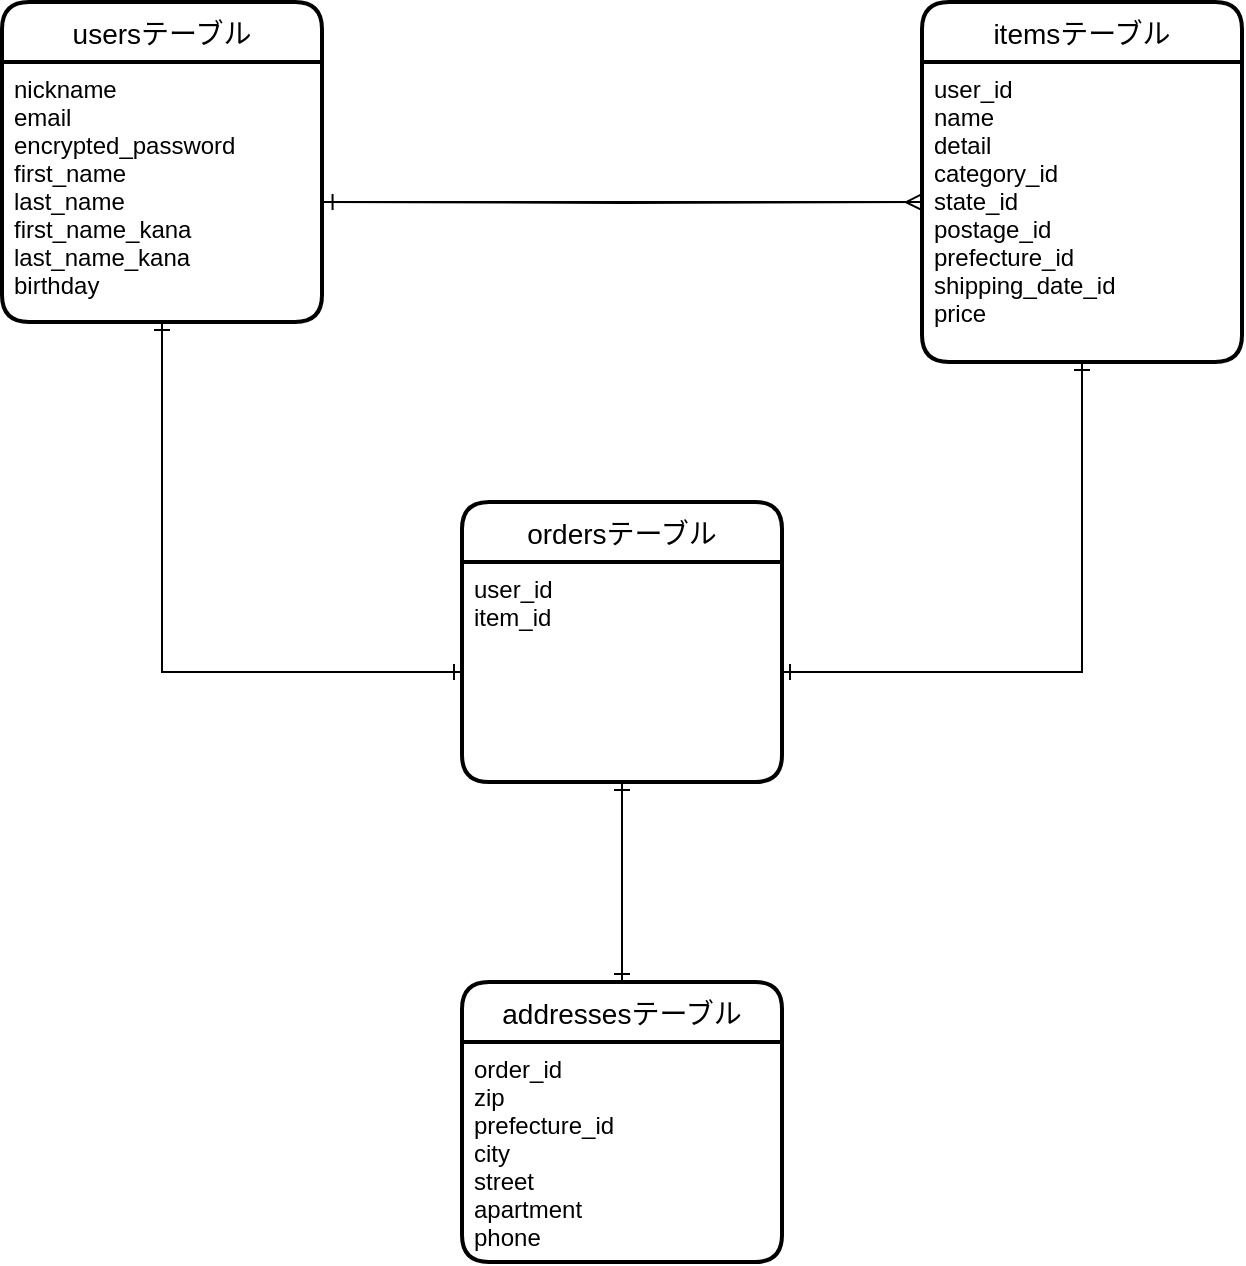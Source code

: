 <mxfile version="13.6.5">
    <diagram id="Nl3CdsZaTAUpqG9RzC-W" name="ページ1">
        <mxGraphModel dx="799" dy="666" grid="1" gridSize="10" guides="1" tooltips="1" connect="1" arrows="1" fold="1" page="1" pageScale="1" pageWidth="827" pageHeight="1169" math="0" shadow="0">
            <root>
                <mxCell id="0"/>
                <mxCell id="1" parent="0"/>
                <mxCell id="2" value="usersテーブル" style="swimlane;childLayout=stackLayout;horizontal=1;startSize=30;horizontalStack=0;rounded=1;fontSize=14;fontStyle=0;strokeWidth=2;resizeParent=0;resizeLast=1;shadow=0;dashed=0;align=center;" vertex="1" parent="1">
                    <mxGeometry x="60" y="50" width="160" height="160" as="geometry"/>
                </mxCell>
                <mxCell id="3" value="nickname         &#10;email           &#10;encrypted_password            &#10;first_name     &#10;last_name       &#10;first_name_kana  &#10;last_name_kana   &#10;birthday      " style="align=left;strokeColor=none;fillColor=none;spacingLeft=4;fontSize=12;verticalAlign=top;resizable=0;rotatable=0;part=1;" vertex="1" parent="2">
                    <mxGeometry y="30" width="160" height="130" as="geometry"/>
                </mxCell>
                <mxCell id="4" value="itemsテーブル" style="swimlane;childLayout=stackLayout;horizontal=1;startSize=30;horizontalStack=0;rounded=1;fontSize=14;fontStyle=0;strokeWidth=2;resizeParent=0;resizeLast=1;shadow=0;dashed=0;align=center;" vertex="1" parent="1">
                    <mxGeometry x="520" y="50" width="160" height="180" as="geometry"/>
                </mxCell>
                <mxCell id="5" value="user_id             &#10;name           &#10;detail        &#10;category_id      &#10;state_id       &#10;postage_id    &#10;prefecture_id   &#10;shipping_date_id &#10;price " style="align=left;strokeColor=none;fillColor=none;spacingLeft=4;fontSize=12;verticalAlign=top;resizable=0;rotatable=0;part=1;" vertex="1" parent="4">
                    <mxGeometry y="30" width="160" height="150" as="geometry"/>
                </mxCell>
                <mxCell id="24" style="edgeStyle=orthogonalEdgeStyle;rounded=0;jumpSize=8;orthogonalLoop=1;jettySize=auto;html=1;endArrow=ERone;endFill=0;strokeWidth=1;" edge="1" parent="1" source="9">
                    <mxGeometry relative="1" as="geometry">
                        <mxPoint x="370" y="440" as="targetPoint"/>
                    </mxGeometry>
                </mxCell>
                <mxCell id="9" value="addressesテーブル" style="swimlane;childLayout=stackLayout;horizontal=1;startSize=30;horizontalStack=0;rounded=1;fontSize=14;fontStyle=0;strokeWidth=2;resizeParent=0;resizeLast=1;shadow=0;dashed=0;align=center;" vertex="1" parent="1">
                    <mxGeometry x="290" y="540" width="160" height="140" as="geometry"/>
                </mxCell>
                <mxCell id="10" value="order_id&#10;zip         &#10;prefecture_id   &#10;city         &#10;street    &#10;apartment   &#10;phone   " style="align=left;strokeColor=none;fillColor=none;spacingLeft=4;fontSize=12;verticalAlign=top;resizable=0;rotatable=0;part=1;" vertex="1" parent="9">
                    <mxGeometry y="30" width="160" height="110" as="geometry"/>
                </mxCell>
                <mxCell id="7" value="ordersテーブル" style="swimlane;childLayout=stackLayout;horizontal=1;startSize=30;horizontalStack=0;rounded=1;fontSize=14;fontStyle=0;strokeWidth=2;resizeParent=0;resizeLast=1;shadow=0;dashed=0;align=center;" vertex="1" parent="1">
                    <mxGeometry x="290" y="300" width="160" height="140" as="geometry"/>
                </mxCell>
                <mxCell id="8" value="user_id            &#10;item_id      &#10; " style="align=left;strokeColor=none;fillColor=none;spacingLeft=4;fontSize=12;verticalAlign=top;resizable=0;rotatable=0;part=1;" vertex="1" parent="7">
                    <mxGeometry y="30" width="160" height="110" as="geometry"/>
                </mxCell>
                <mxCell id="22" style="edgeStyle=orthogonalEdgeStyle;rounded=0;jumpSize=8;orthogonalLoop=1;jettySize=auto;html=1;entryX=0.5;entryY=0;entryDx=0;entryDy=0;endArrow=ERone;endFill=0;strokeWidth=1;" edge="1" parent="1" source="8" target="9">
                    <mxGeometry relative="1" as="geometry"/>
                </mxCell>
                <mxCell id="26" style="edgeStyle=orthogonalEdgeStyle;rounded=0;jumpSize=8;orthogonalLoop=1;jettySize=auto;html=1;entryX=1.008;entryY=0.577;entryDx=0;entryDy=0;entryPerimeter=0;endArrow=ERone;endFill=0;strokeWidth=1;" edge="1" parent="1">
                    <mxGeometry relative="1" as="geometry">
                        <mxPoint x="520" y="150.01" as="sourcePoint"/>
                        <mxPoint x="221.28" y="150.01" as="targetPoint"/>
                    </mxGeometry>
                </mxCell>
                <mxCell id="27" style="edgeStyle=orthogonalEdgeStyle;rounded=0;jumpSize=8;orthogonalLoop=1;jettySize=auto;html=1;endArrow=ERmany;endFill=0;strokeWidth=1;entryX=0;entryY=0.467;entryDx=0;entryDy=0;entryPerimeter=0;" edge="1" parent="1" target="5">
                    <mxGeometry relative="1" as="geometry">
                        <mxPoint x="460" y="145.286" as="targetPoint"/>
                        <mxPoint x="220" y="150" as="sourcePoint"/>
                    </mxGeometry>
                </mxCell>
                <mxCell id="28" style="edgeStyle=orthogonalEdgeStyle;rounded=0;jumpSize=8;orthogonalLoop=1;jettySize=auto;html=1;endArrow=ERone;endFill=0;strokeWidth=1;" edge="1" parent="1" source="8" target="3">
                    <mxGeometry relative="1" as="geometry"/>
                </mxCell>
                <mxCell id="29" style="edgeStyle=orthogonalEdgeStyle;rounded=0;jumpSize=8;orthogonalLoop=1;jettySize=auto;html=1;exitX=0.5;exitY=1;exitDx=0;exitDy=0;entryX=0;entryY=0.5;entryDx=0;entryDy=0;endArrow=ERone;endFill=0;strokeWidth=1;" edge="1" parent="1" source="3" target="8">
                    <mxGeometry relative="1" as="geometry"/>
                </mxCell>
                <mxCell id="30" style="edgeStyle=orthogonalEdgeStyle;rounded=0;jumpSize=8;orthogonalLoop=1;jettySize=auto;html=1;exitX=1;exitY=0.5;exitDx=0;exitDy=0;entryX=0.5;entryY=1;entryDx=0;entryDy=0;endArrow=ERone;endFill=0;strokeWidth=1;" edge="1" parent="1" source="8" target="5">
                    <mxGeometry relative="1" as="geometry"/>
                </mxCell>
                <mxCell id="31" style="edgeStyle=orthogonalEdgeStyle;rounded=0;jumpSize=8;orthogonalLoop=1;jettySize=auto;html=1;exitX=0.5;exitY=1;exitDx=0;exitDy=0;entryX=1;entryY=0.5;entryDx=0;entryDy=0;endArrow=ERone;endFill=0;strokeWidth=1;" edge="1" parent="1" source="5" target="8">
                    <mxGeometry relative="1" as="geometry"/>
                </mxCell>
            </root>
        </mxGraphModel>
    </diagram>
</mxfile>